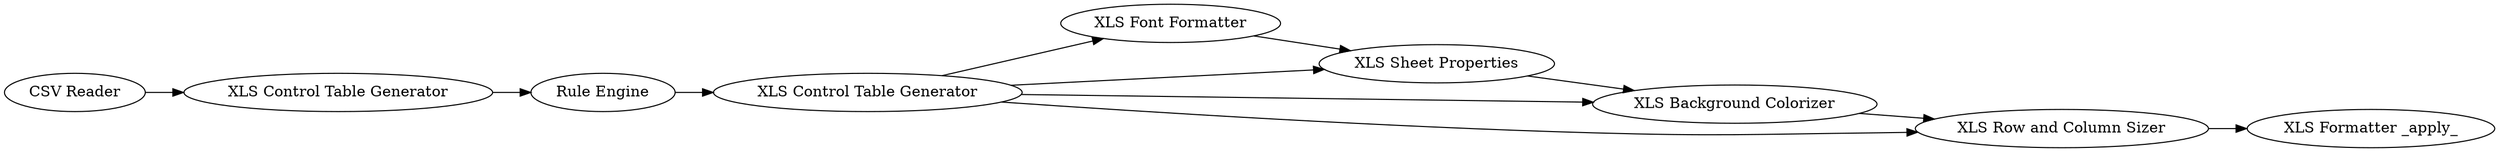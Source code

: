 digraph {
	1 [label="CSV Reader"]
	2 [label="XLS Control Table Generator"]
	3 [label="Rule Engine"]
	4 [label="XLS Control Table Generator"]
	5 [label="XLS Font Formatter"]
	6 [label="XLS Sheet Properties"]
	7 [label="XLS Background Colorizer"]
	8 [label="XLS Row and Column Sizer"]
	9 [label="XLS Formatter _apply_"]
	1 -> 2
	2 -> 3
	3 -> 4
	4 -> 7
	4 -> 6
	4 -> 8
	4 -> 5
	5 -> 6
	6 -> 7
	7 -> 8
	8 -> 9
	rankdir=LR
}
